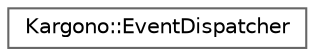 digraph "Graphical Class Hierarchy"
{
 // LATEX_PDF_SIZE
  bgcolor="transparent";
  edge [fontname=Helvetica,fontsize=10,labelfontname=Helvetica,labelfontsize=10];
  node [fontname=Helvetica,fontsize=10,shape=box,height=0.2,width=0.4];
  rankdir="LR";
  Node0 [id="Node000000",label="Kargono::EventDispatcher",height=0.2,width=0.4,color="grey40", fillcolor="white", style="filled",URL="$class_kargono_1_1_event_dispatcher.html",tooltip=" "];
}
